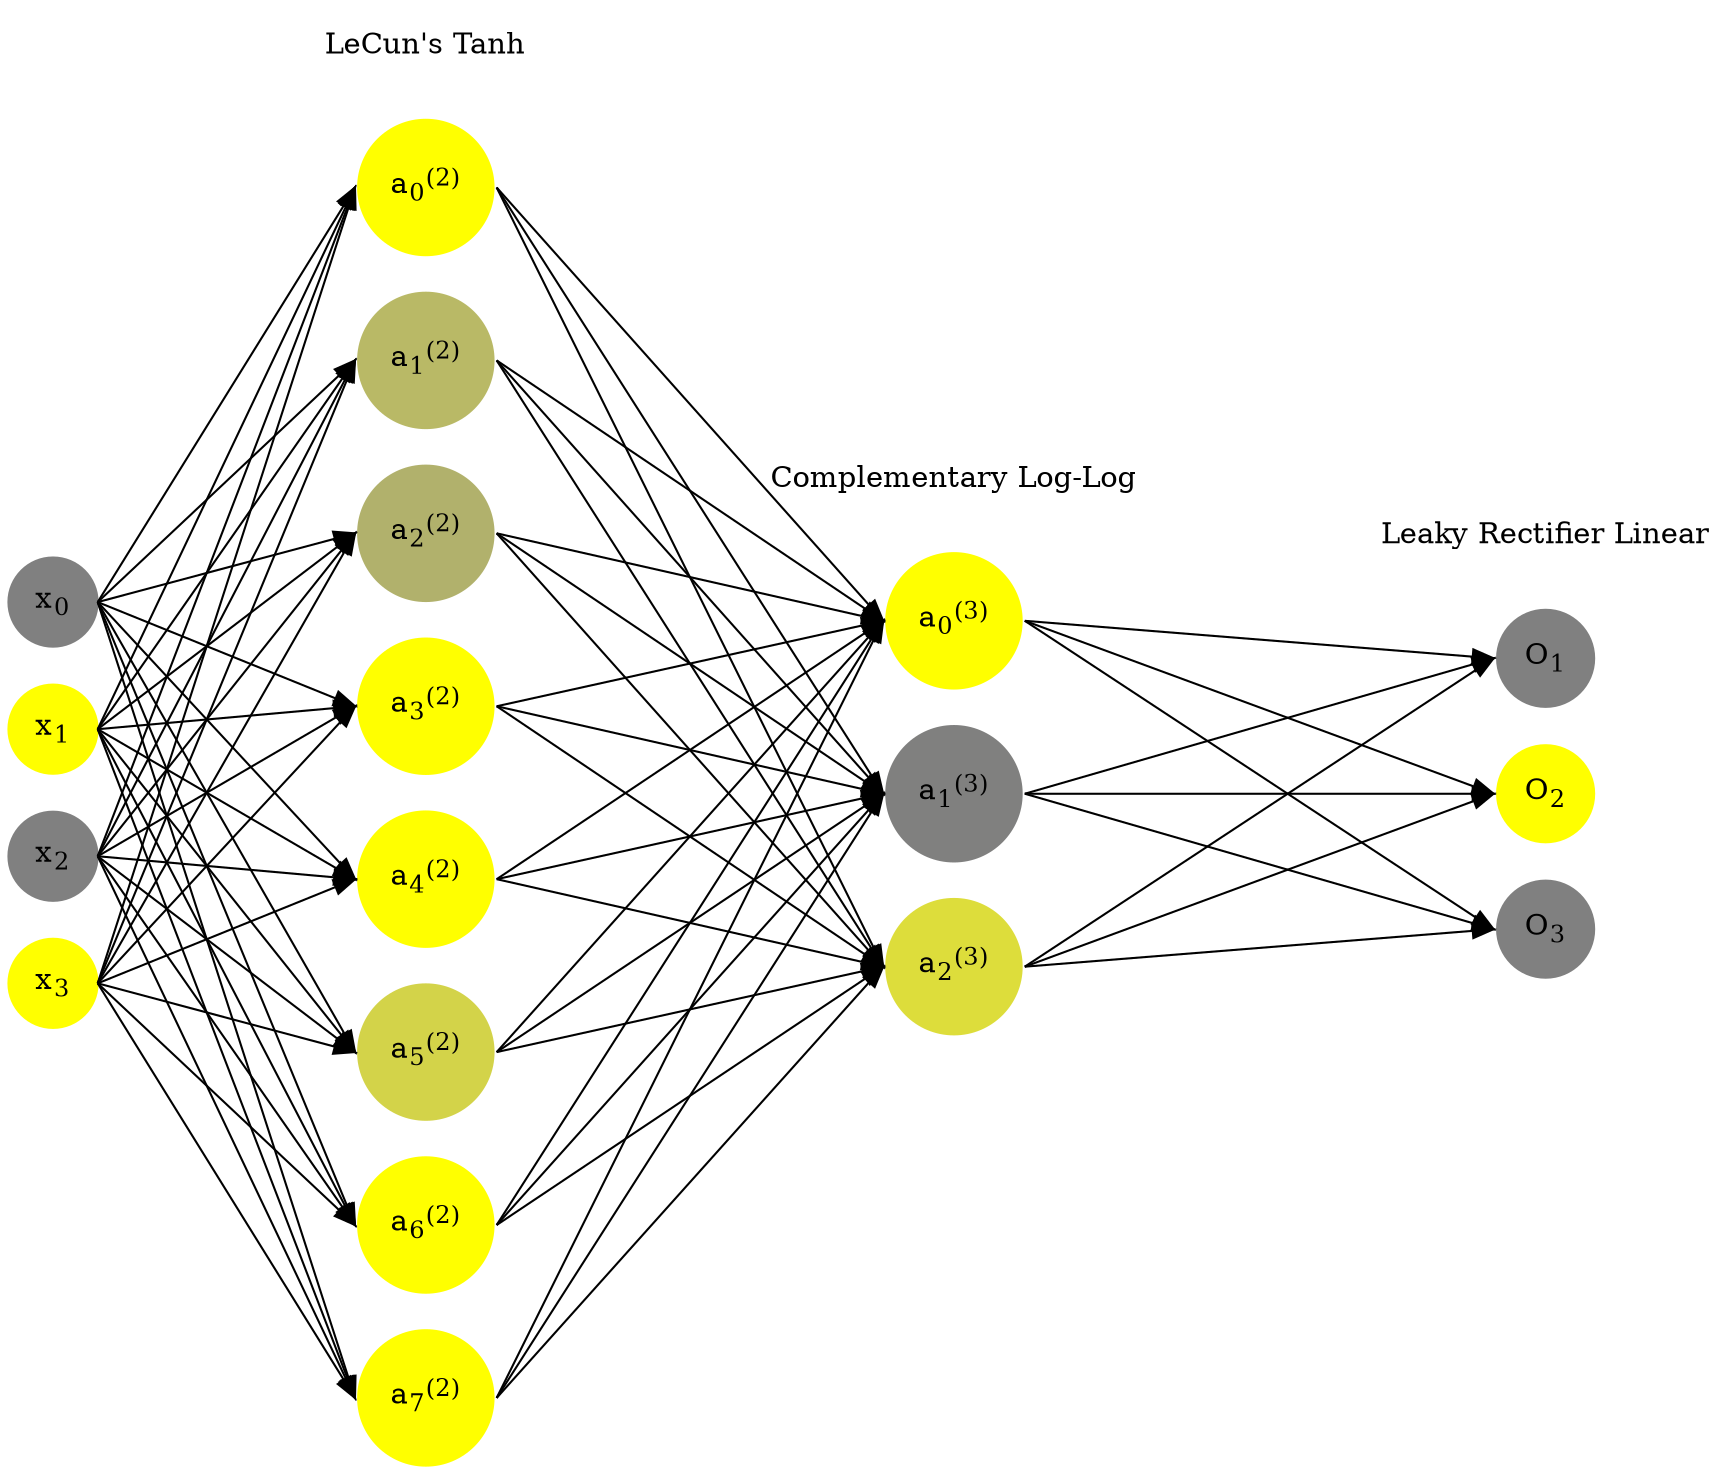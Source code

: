 digraph G {
	rankdir = LR;
	splines=false;
	edge[style=invis];
	ranksep= 1.4;
	{
	node [shape=circle, color="0.1667, 0.0, 0.5", style=filled, fillcolor="0.1667, 0.0, 0.5"];
	x0 [label=<x<sub>0</sub>>];
	}
	{
	node [shape=circle, color="0.1667, 1.0, 1.0", style=filled, fillcolor="0.1667, 1.0, 1.0"];
	x1 [label=<x<sub>1</sub>>];
	}
	{
	node [shape=circle, color="0.1667, 0.0, 0.5", style=filled, fillcolor="0.1667, 0.0, 0.5"];
	x2 [label=<x<sub>2</sub>>];
	}
	{
	node [shape=circle, color="0.1667, 1.0, 1.0", style=filled, fillcolor="0.1667, 1.0, 1.0"];
	x3 [label=<x<sub>3</sub>>];
	}
	{
	node [shape=circle, color="0.1667, 1.200721, 1.100360", style=filled, fillcolor="0.1667, 1.200721, 1.100360"];
	a02 [label=<a<sub>0</sub><sup>(2)</sup>>];
	}
	{
	node [shape=circle, color="0.1667, 0.449337, 0.724669", style=filled, fillcolor="0.1667, 0.449337, 0.724669"];
	a12 [label=<a<sub>1</sub><sup>(2)</sup>>];
	}
	{
	node [shape=circle, color="0.1667, 0.385873, 0.692936", style=filled, fillcolor="0.1667, 0.385873, 0.692936"];
	a22 [label=<a<sub>2</sub><sup>(2)</sup>>];
	}
	{
	node [shape=circle, color="0.1667, 1.062261, 1.031131", style=filled, fillcolor="0.1667, 1.062261, 1.031131"];
	a32 [label=<a<sub>3</sub><sup>(2)</sup>>];
	}
	{
	node [shape=circle, color="0.1667, 1.312569, 1.156285", style=filled, fillcolor="0.1667, 1.312569, 1.156285"];
	a42 [label=<a<sub>4</sub><sup>(2)</sup>>];
	}
	{
	node [shape=circle, color="0.1667, 0.652595, 0.826298", style=filled, fillcolor="0.1667, 0.652595, 0.826298"];
	a52 [label=<a<sub>5</sub><sup>(2)</sup>>];
	}
	{
	node [shape=circle, color="0.1667, 1.187210, 1.093605", style=filled, fillcolor="0.1667, 1.187210, 1.093605"];
	a62 [label=<a<sub>6</sub><sup>(2)</sup>>];
	}
	{
	node [shape=circle, color="0.1667, 1.357630, 1.178815", style=filled, fillcolor="0.1667, 1.357630, 1.178815"];
	a72 [label=<a<sub>7</sub><sup>(2)</sup>>];
	}
	{
	node [shape=circle, color="0.1667, 0.999999, 1.000000", style=filled, fillcolor="0.1667, 0.999999, 1.000000"];
	a03 [label=<a<sub>0</sub><sup>(3)</sup>>];
	}
	{
	node [shape=circle, color="0.1667, 0.007406, 0.503703", style=filled, fillcolor="0.1667, 0.007406, 0.503703"];
	a13 [label=<a<sub>1</sub><sup>(3)</sup>>];
	}
	{
	node [shape=circle, color="0.1667, 0.729148, 0.864574", style=filled, fillcolor="0.1667, 0.729148, 0.864574"];
	a23 [label=<a<sub>2</sub><sup>(3)</sup>>];
	}
	{
	node [shape=circle, color="0.1667, 0.0, 0.5", style=filled, fillcolor="0.1667, 0.0, 0.5"];
	O1 [label=<O<sub>1</sub>>];
	}
	{
	node [shape=circle, color="0.1667, 1.0, 1.0", style=filled, fillcolor="0.1667, 1.0, 1.0"];
	O2 [label=<O<sub>2</sub>>];
	}
	{
	node [shape=circle, color="0.1667, 0.0, 0.5", style=filled, fillcolor="0.1667, 0.0, 0.5"];
	O3 [label=<O<sub>3</sub>>];
	}
	{
	rank=same;
	x0->x1->x2->x3;
	}
	{
	rank=same;
	a02->a12->a22->a32->a42->a52->a62->a72;
	}
	{
	rank=same;
	a03->a13->a23;
	}
	{
	rank=same;
	O1->O2->O3;
	}
	l1 [shape=plaintext,label="LeCun's Tanh"];
	l1->a02;
	{rank=same; l1;a02};
	l2 [shape=plaintext,label="Complementary Log-Log"];
	l2->a03;
	{rank=same; l2;a03};
	l3 [shape=plaintext,label="Leaky Rectifier Linear"];
	l3->O1;
	{rank=same; l3;O1};
edge[style=solid, tailport=e, headport=w];
	{x0;x1;x2;x3} -> {a02;a12;a22;a32;a42;a52;a62;a72};
	{a02;a12;a22;a32;a42;a52;a62;a72} -> {a03;a13;a23};
	{a03;a13;a23} -> {O1,O2,O3};
}
